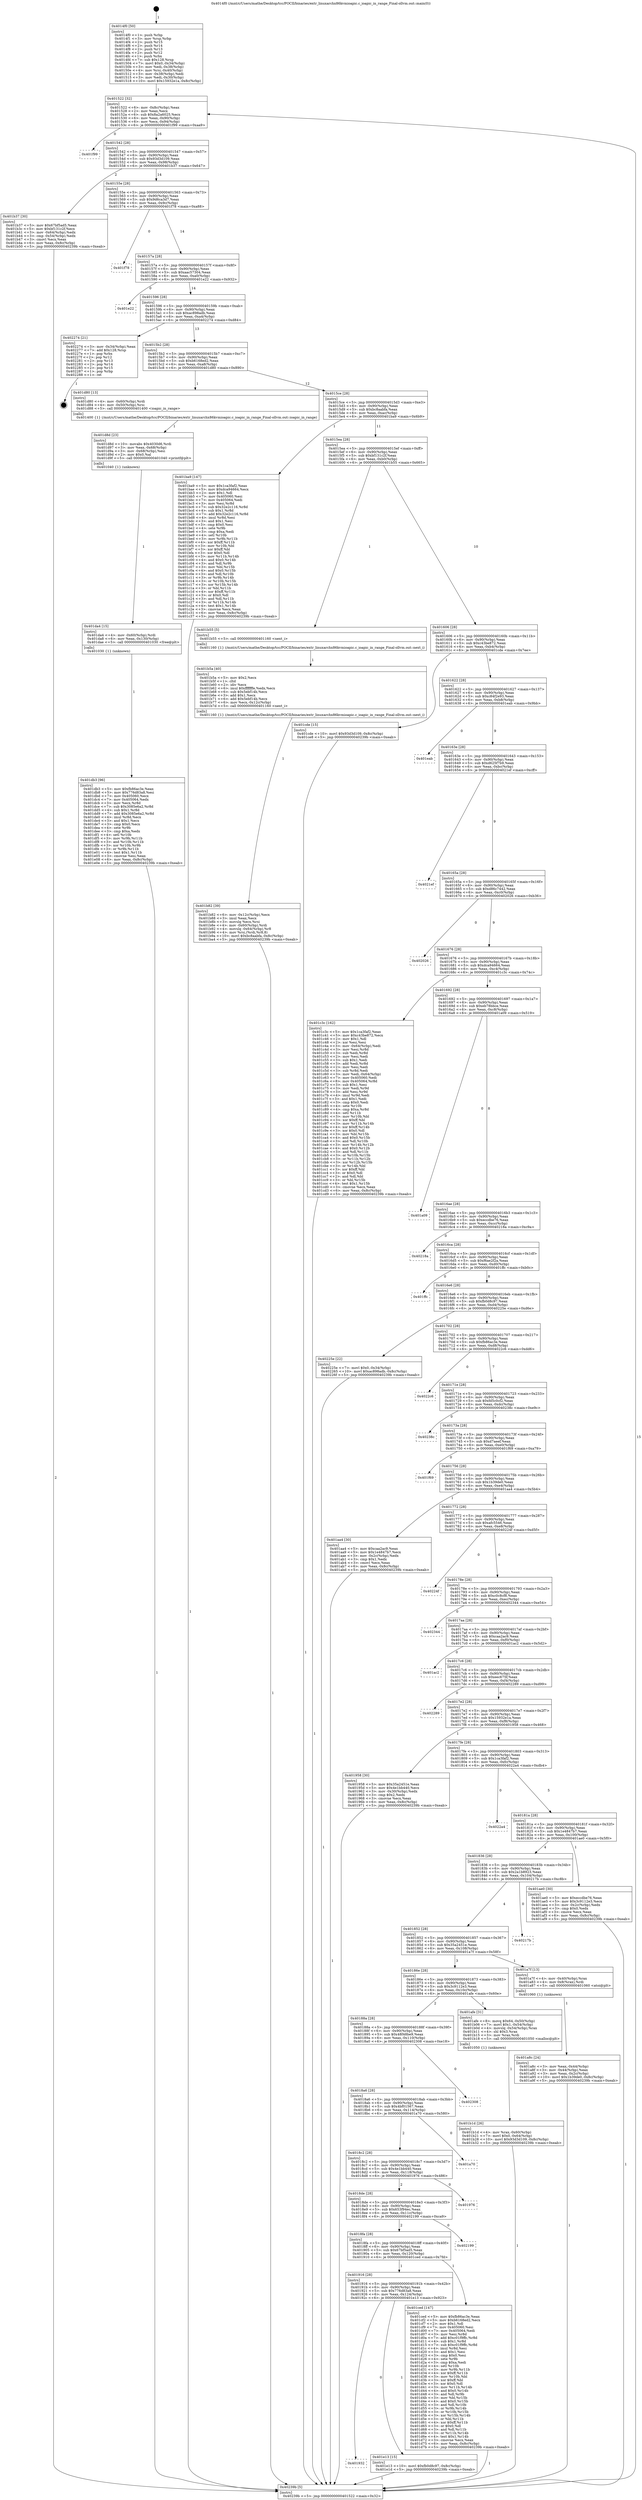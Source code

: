digraph "0x4014f0" {
  label = "0x4014f0 (/mnt/c/Users/mathe/Desktop/tcc/POCII/binaries/extr_linuxarchx86kvmioapic.c_ioapic_in_range_Final-ollvm.out::main(0))"
  labelloc = "t"
  node[shape=record]

  Entry [label="",width=0.3,height=0.3,shape=circle,fillcolor=black,style=filled]
  "0x401522" [label="{
     0x401522 [32]\l
     | [instrs]\l
     &nbsp;&nbsp;0x401522 \<+6\>: mov -0x8c(%rbp),%eax\l
     &nbsp;&nbsp;0x401528 \<+2\>: mov %eax,%ecx\l
     &nbsp;&nbsp;0x40152a \<+6\>: sub $0x8a2a6025,%ecx\l
     &nbsp;&nbsp;0x401530 \<+6\>: mov %eax,-0x90(%rbp)\l
     &nbsp;&nbsp;0x401536 \<+6\>: mov %ecx,-0x94(%rbp)\l
     &nbsp;&nbsp;0x40153c \<+6\>: je 0000000000401f99 \<main+0xaa9\>\l
  }"]
  "0x401f99" [label="{
     0x401f99\l
  }", style=dashed]
  "0x401542" [label="{
     0x401542 [28]\l
     | [instrs]\l
     &nbsp;&nbsp;0x401542 \<+5\>: jmp 0000000000401547 \<main+0x57\>\l
     &nbsp;&nbsp;0x401547 \<+6\>: mov -0x90(%rbp),%eax\l
     &nbsp;&nbsp;0x40154d \<+5\>: sub $0x93d3d109,%eax\l
     &nbsp;&nbsp;0x401552 \<+6\>: mov %eax,-0x98(%rbp)\l
     &nbsp;&nbsp;0x401558 \<+6\>: je 0000000000401b37 \<main+0x647\>\l
  }"]
  Exit [label="",width=0.3,height=0.3,shape=circle,fillcolor=black,style=filled,peripheries=2]
  "0x401b37" [label="{
     0x401b37 [30]\l
     | [instrs]\l
     &nbsp;&nbsp;0x401b37 \<+5\>: mov $0x67bf5ad5,%eax\l
     &nbsp;&nbsp;0x401b3c \<+5\>: mov $0xbf131c2f,%ecx\l
     &nbsp;&nbsp;0x401b41 \<+3\>: mov -0x64(%rbp),%edx\l
     &nbsp;&nbsp;0x401b44 \<+3\>: cmp -0x54(%rbp),%edx\l
     &nbsp;&nbsp;0x401b47 \<+3\>: cmovl %ecx,%eax\l
     &nbsp;&nbsp;0x401b4a \<+6\>: mov %eax,-0x8c(%rbp)\l
     &nbsp;&nbsp;0x401b50 \<+5\>: jmp 000000000040239b \<main+0xeab\>\l
  }"]
  "0x40155e" [label="{
     0x40155e [28]\l
     | [instrs]\l
     &nbsp;&nbsp;0x40155e \<+5\>: jmp 0000000000401563 \<main+0x73\>\l
     &nbsp;&nbsp;0x401563 \<+6\>: mov -0x90(%rbp),%eax\l
     &nbsp;&nbsp;0x401569 \<+5\>: sub $0x9d6ca3d7,%eax\l
     &nbsp;&nbsp;0x40156e \<+6\>: mov %eax,-0x9c(%rbp)\l
     &nbsp;&nbsp;0x401574 \<+6\>: je 0000000000401f78 \<main+0xa88\>\l
  }"]
  "0x401932" [label="{
     0x401932\l
  }", style=dashed]
  "0x401f78" [label="{
     0x401f78\l
  }", style=dashed]
  "0x40157a" [label="{
     0x40157a [28]\l
     | [instrs]\l
     &nbsp;&nbsp;0x40157a \<+5\>: jmp 000000000040157f \<main+0x8f\>\l
     &nbsp;&nbsp;0x40157f \<+6\>: mov -0x90(%rbp),%eax\l
     &nbsp;&nbsp;0x401585 \<+5\>: sub $0xaac57304,%eax\l
     &nbsp;&nbsp;0x40158a \<+6\>: mov %eax,-0xa0(%rbp)\l
     &nbsp;&nbsp;0x401590 \<+6\>: je 0000000000401e22 \<main+0x932\>\l
  }"]
  "0x401e13" [label="{
     0x401e13 [15]\l
     | [instrs]\l
     &nbsp;&nbsp;0x401e13 \<+10\>: movl $0xfb0d8c97,-0x8c(%rbp)\l
     &nbsp;&nbsp;0x401e1d \<+5\>: jmp 000000000040239b \<main+0xeab\>\l
  }"]
  "0x401e22" [label="{
     0x401e22\l
  }", style=dashed]
  "0x401596" [label="{
     0x401596 [28]\l
     | [instrs]\l
     &nbsp;&nbsp;0x401596 \<+5\>: jmp 000000000040159b \<main+0xab\>\l
     &nbsp;&nbsp;0x40159b \<+6\>: mov -0x90(%rbp),%eax\l
     &nbsp;&nbsp;0x4015a1 \<+5\>: sub $0xac898adb,%eax\l
     &nbsp;&nbsp;0x4015a6 \<+6\>: mov %eax,-0xa4(%rbp)\l
     &nbsp;&nbsp;0x4015ac \<+6\>: je 0000000000402274 \<main+0xd84\>\l
  }"]
  "0x401db3" [label="{
     0x401db3 [96]\l
     | [instrs]\l
     &nbsp;&nbsp;0x401db3 \<+5\>: mov $0xfb86ac3e,%eax\l
     &nbsp;&nbsp;0x401db8 \<+5\>: mov $0x776d83a8,%esi\l
     &nbsp;&nbsp;0x401dbd \<+7\>: mov 0x405060,%ecx\l
     &nbsp;&nbsp;0x401dc4 \<+7\>: mov 0x405064,%edx\l
     &nbsp;&nbsp;0x401dcb \<+3\>: mov %ecx,%r8d\l
     &nbsp;&nbsp;0x401dce \<+7\>: sub $0x3085e6a2,%r8d\l
     &nbsp;&nbsp;0x401dd5 \<+4\>: sub $0x1,%r8d\l
     &nbsp;&nbsp;0x401dd9 \<+7\>: add $0x3085e6a2,%r8d\l
     &nbsp;&nbsp;0x401de0 \<+4\>: imul %r8d,%ecx\l
     &nbsp;&nbsp;0x401de4 \<+3\>: and $0x1,%ecx\l
     &nbsp;&nbsp;0x401de7 \<+3\>: cmp $0x0,%ecx\l
     &nbsp;&nbsp;0x401dea \<+4\>: sete %r9b\l
     &nbsp;&nbsp;0x401dee \<+3\>: cmp $0xa,%edx\l
     &nbsp;&nbsp;0x401df1 \<+4\>: setl %r10b\l
     &nbsp;&nbsp;0x401df5 \<+3\>: mov %r9b,%r11b\l
     &nbsp;&nbsp;0x401df8 \<+3\>: and %r10b,%r11b\l
     &nbsp;&nbsp;0x401dfb \<+3\>: xor %r10b,%r9b\l
     &nbsp;&nbsp;0x401dfe \<+3\>: or %r9b,%r11b\l
     &nbsp;&nbsp;0x401e01 \<+4\>: test $0x1,%r11b\l
     &nbsp;&nbsp;0x401e05 \<+3\>: cmovne %esi,%eax\l
     &nbsp;&nbsp;0x401e08 \<+6\>: mov %eax,-0x8c(%rbp)\l
     &nbsp;&nbsp;0x401e0e \<+5\>: jmp 000000000040239b \<main+0xeab\>\l
  }"]
  "0x402274" [label="{
     0x402274 [21]\l
     | [instrs]\l
     &nbsp;&nbsp;0x402274 \<+3\>: mov -0x34(%rbp),%eax\l
     &nbsp;&nbsp;0x402277 \<+7\>: add $0x128,%rsp\l
     &nbsp;&nbsp;0x40227e \<+1\>: pop %rbx\l
     &nbsp;&nbsp;0x40227f \<+2\>: pop %r12\l
     &nbsp;&nbsp;0x402281 \<+2\>: pop %r13\l
     &nbsp;&nbsp;0x402283 \<+2\>: pop %r14\l
     &nbsp;&nbsp;0x402285 \<+2\>: pop %r15\l
     &nbsp;&nbsp;0x402287 \<+1\>: pop %rbp\l
     &nbsp;&nbsp;0x402288 \<+1\>: ret\l
  }"]
  "0x4015b2" [label="{
     0x4015b2 [28]\l
     | [instrs]\l
     &nbsp;&nbsp;0x4015b2 \<+5\>: jmp 00000000004015b7 \<main+0xc7\>\l
     &nbsp;&nbsp;0x4015b7 \<+6\>: mov -0x90(%rbp),%eax\l
     &nbsp;&nbsp;0x4015bd \<+5\>: sub $0xb6168ed2,%eax\l
     &nbsp;&nbsp;0x4015c2 \<+6\>: mov %eax,-0xa8(%rbp)\l
     &nbsp;&nbsp;0x4015c8 \<+6\>: je 0000000000401d80 \<main+0x890\>\l
  }"]
  "0x401da4" [label="{
     0x401da4 [15]\l
     | [instrs]\l
     &nbsp;&nbsp;0x401da4 \<+4\>: mov -0x60(%rbp),%rdi\l
     &nbsp;&nbsp;0x401da8 \<+6\>: mov %eax,-0x130(%rbp)\l
     &nbsp;&nbsp;0x401dae \<+5\>: call 0000000000401030 \<free@plt\>\l
     | [calls]\l
     &nbsp;&nbsp;0x401030 \{1\} (unknown)\l
  }"]
  "0x401d80" [label="{
     0x401d80 [13]\l
     | [instrs]\l
     &nbsp;&nbsp;0x401d80 \<+4\>: mov -0x60(%rbp),%rdi\l
     &nbsp;&nbsp;0x401d84 \<+4\>: mov -0x50(%rbp),%rsi\l
     &nbsp;&nbsp;0x401d88 \<+5\>: call 0000000000401400 \<ioapic_in_range\>\l
     | [calls]\l
     &nbsp;&nbsp;0x401400 \{1\} (/mnt/c/Users/mathe/Desktop/tcc/POCII/binaries/extr_linuxarchx86kvmioapic.c_ioapic_in_range_Final-ollvm.out::ioapic_in_range)\l
  }"]
  "0x4015ce" [label="{
     0x4015ce [28]\l
     | [instrs]\l
     &nbsp;&nbsp;0x4015ce \<+5\>: jmp 00000000004015d3 \<main+0xe3\>\l
     &nbsp;&nbsp;0x4015d3 \<+6\>: mov -0x90(%rbp),%eax\l
     &nbsp;&nbsp;0x4015d9 \<+5\>: sub $0xbc8aabfa,%eax\l
     &nbsp;&nbsp;0x4015de \<+6\>: mov %eax,-0xac(%rbp)\l
     &nbsp;&nbsp;0x4015e4 \<+6\>: je 0000000000401ba9 \<main+0x6b9\>\l
  }"]
  "0x401d8d" [label="{
     0x401d8d [23]\l
     | [instrs]\l
     &nbsp;&nbsp;0x401d8d \<+10\>: movabs $0x4030d6,%rdi\l
     &nbsp;&nbsp;0x401d97 \<+3\>: mov %eax,-0x68(%rbp)\l
     &nbsp;&nbsp;0x401d9a \<+3\>: mov -0x68(%rbp),%esi\l
     &nbsp;&nbsp;0x401d9d \<+2\>: mov $0x0,%al\l
     &nbsp;&nbsp;0x401d9f \<+5\>: call 0000000000401040 \<printf@plt\>\l
     | [calls]\l
     &nbsp;&nbsp;0x401040 \{1\} (unknown)\l
  }"]
  "0x401ba9" [label="{
     0x401ba9 [147]\l
     | [instrs]\l
     &nbsp;&nbsp;0x401ba9 \<+5\>: mov $0x1ca3faf2,%eax\l
     &nbsp;&nbsp;0x401bae \<+5\>: mov $0xdca94664,%ecx\l
     &nbsp;&nbsp;0x401bb3 \<+2\>: mov $0x1,%dl\l
     &nbsp;&nbsp;0x401bb5 \<+7\>: mov 0x405060,%esi\l
     &nbsp;&nbsp;0x401bbc \<+7\>: mov 0x405064,%edi\l
     &nbsp;&nbsp;0x401bc3 \<+3\>: mov %esi,%r8d\l
     &nbsp;&nbsp;0x401bc6 \<+7\>: sub $0x32e2c116,%r8d\l
     &nbsp;&nbsp;0x401bcd \<+4\>: sub $0x1,%r8d\l
     &nbsp;&nbsp;0x401bd1 \<+7\>: add $0x32e2c116,%r8d\l
     &nbsp;&nbsp;0x401bd8 \<+4\>: imul %r8d,%esi\l
     &nbsp;&nbsp;0x401bdc \<+3\>: and $0x1,%esi\l
     &nbsp;&nbsp;0x401bdf \<+3\>: cmp $0x0,%esi\l
     &nbsp;&nbsp;0x401be2 \<+4\>: sete %r9b\l
     &nbsp;&nbsp;0x401be6 \<+3\>: cmp $0xa,%edi\l
     &nbsp;&nbsp;0x401be9 \<+4\>: setl %r10b\l
     &nbsp;&nbsp;0x401bed \<+3\>: mov %r9b,%r11b\l
     &nbsp;&nbsp;0x401bf0 \<+4\>: xor $0xff,%r11b\l
     &nbsp;&nbsp;0x401bf4 \<+3\>: mov %r10b,%bl\l
     &nbsp;&nbsp;0x401bf7 \<+3\>: xor $0xff,%bl\l
     &nbsp;&nbsp;0x401bfa \<+3\>: xor $0x0,%dl\l
     &nbsp;&nbsp;0x401bfd \<+3\>: mov %r11b,%r14b\l
     &nbsp;&nbsp;0x401c00 \<+4\>: and $0x0,%r14b\l
     &nbsp;&nbsp;0x401c04 \<+3\>: and %dl,%r9b\l
     &nbsp;&nbsp;0x401c07 \<+3\>: mov %bl,%r15b\l
     &nbsp;&nbsp;0x401c0a \<+4\>: and $0x0,%r15b\l
     &nbsp;&nbsp;0x401c0e \<+3\>: and %dl,%r10b\l
     &nbsp;&nbsp;0x401c11 \<+3\>: or %r9b,%r14b\l
     &nbsp;&nbsp;0x401c14 \<+3\>: or %r10b,%r15b\l
     &nbsp;&nbsp;0x401c17 \<+3\>: xor %r15b,%r14b\l
     &nbsp;&nbsp;0x401c1a \<+3\>: or %bl,%r11b\l
     &nbsp;&nbsp;0x401c1d \<+4\>: xor $0xff,%r11b\l
     &nbsp;&nbsp;0x401c21 \<+3\>: or $0x0,%dl\l
     &nbsp;&nbsp;0x401c24 \<+3\>: and %dl,%r11b\l
     &nbsp;&nbsp;0x401c27 \<+3\>: or %r11b,%r14b\l
     &nbsp;&nbsp;0x401c2a \<+4\>: test $0x1,%r14b\l
     &nbsp;&nbsp;0x401c2e \<+3\>: cmovne %ecx,%eax\l
     &nbsp;&nbsp;0x401c31 \<+6\>: mov %eax,-0x8c(%rbp)\l
     &nbsp;&nbsp;0x401c37 \<+5\>: jmp 000000000040239b \<main+0xeab\>\l
  }"]
  "0x4015ea" [label="{
     0x4015ea [28]\l
     | [instrs]\l
     &nbsp;&nbsp;0x4015ea \<+5\>: jmp 00000000004015ef \<main+0xff\>\l
     &nbsp;&nbsp;0x4015ef \<+6\>: mov -0x90(%rbp),%eax\l
     &nbsp;&nbsp;0x4015f5 \<+5\>: sub $0xbf131c2f,%eax\l
     &nbsp;&nbsp;0x4015fa \<+6\>: mov %eax,-0xb0(%rbp)\l
     &nbsp;&nbsp;0x401600 \<+6\>: je 0000000000401b55 \<main+0x665\>\l
  }"]
  "0x401916" [label="{
     0x401916 [28]\l
     | [instrs]\l
     &nbsp;&nbsp;0x401916 \<+5\>: jmp 000000000040191b \<main+0x42b\>\l
     &nbsp;&nbsp;0x40191b \<+6\>: mov -0x90(%rbp),%eax\l
     &nbsp;&nbsp;0x401921 \<+5\>: sub $0x776d83a8,%eax\l
     &nbsp;&nbsp;0x401926 \<+6\>: mov %eax,-0x124(%rbp)\l
     &nbsp;&nbsp;0x40192c \<+6\>: je 0000000000401e13 \<main+0x923\>\l
  }"]
  "0x401b55" [label="{
     0x401b55 [5]\l
     | [instrs]\l
     &nbsp;&nbsp;0x401b55 \<+5\>: call 0000000000401160 \<next_i\>\l
     | [calls]\l
     &nbsp;&nbsp;0x401160 \{1\} (/mnt/c/Users/mathe/Desktop/tcc/POCII/binaries/extr_linuxarchx86kvmioapic.c_ioapic_in_range_Final-ollvm.out::next_i)\l
  }"]
  "0x401606" [label="{
     0x401606 [28]\l
     | [instrs]\l
     &nbsp;&nbsp;0x401606 \<+5\>: jmp 000000000040160b \<main+0x11b\>\l
     &nbsp;&nbsp;0x40160b \<+6\>: mov -0x90(%rbp),%eax\l
     &nbsp;&nbsp;0x401611 \<+5\>: sub $0xc43be872,%eax\l
     &nbsp;&nbsp;0x401616 \<+6\>: mov %eax,-0xb4(%rbp)\l
     &nbsp;&nbsp;0x40161c \<+6\>: je 0000000000401cde \<main+0x7ee\>\l
  }"]
  "0x401ced" [label="{
     0x401ced [147]\l
     | [instrs]\l
     &nbsp;&nbsp;0x401ced \<+5\>: mov $0xfb86ac3e,%eax\l
     &nbsp;&nbsp;0x401cf2 \<+5\>: mov $0xb6168ed2,%ecx\l
     &nbsp;&nbsp;0x401cf7 \<+2\>: mov $0x1,%dl\l
     &nbsp;&nbsp;0x401cf9 \<+7\>: mov 0x405060,%esi\l
     &nbsp;&nbsp;0x401d00 \<+7\>: mov 0x405064,%edi\l
     &nbsp;&nbsp;0x401d07 \<+3\>: mov %esi,%r8d\l
     &nbsp;&nbsp;0x401d0a \<+7\>: add $0xc01f9ffc,%r8d\l
     &nbsp;&nbsp;0x401d11 \<+4\>: sub $0x1,%r8d\l
     &nbsp;&nbsp;0x401d15 \<+7\>: sub $0xc01f9ffc,%r8d\l
     &nbsp;&nbsp;0x401d1c \<+4\>: imul %r8d,%esi\l
     &nbsp;&nbsp;0x401d20 \<+3\>: and $0x1,%esi\l
     &nbsp;&nbsp;0x401d23 \<+3\>: cmp $0x0,%esi\l
     &nbsp;&nbsp;0x401d26 \<+4\>: sete %r9b\l
     &nbsp;&nbsp;0x401d2a \<+3\>: cmp $0xa,%edi\l
     &nbsp;&nbsp;0x401d2d \<+4\>: setl %r10b\l
     &nbsp;&nbsp;0x401d31 \<+3\>: mov %r9b,%r11b\l
     &nbsp;&nbsp;0x401d34 \<+4\>: xor $0xff,%r11b\l
     &nbsp;&nbsp;0x401d38 \<+3\>: mov %r10b,%bl\l
     &nbsp;&nbsp;0x401d3b \<+3\>: xor $0xff,%bl\l
     &nbsp;&nbsp;0x401d3e \<+3\>: xor $0x0,%dl\l
     &nbsp;&nbsp;0x401d41 \<+3\>: mov %r11b,%r14b\l
     &nbsp;&nbsp;0x401d44 \<+4\>: and $0x0,%r14b\l
     &nbsp;&nbsp;0x401d48 \<+3\>: and %dl,%r9b\l
     &nbsp;&nbsp;0x401d4b \<+3\>: mov %bl,%r15b\l
     &nbsp;&nbsp;0x401d4e \<+4\>: and $0x0,%r15b\l
     &nbsp;&nbsp;0x401d52 \<+3\>: and %dl,%r10b\l
     &nbsp;&nbsp;0x401d55 \<+3\>: or %r9b,%r14b\l
     &nbsp;&nbsp;0x401d58 \<+3\>: or %r10b,%r15b\l
     &nbsp;&nbsp;0x401d5b \<+3\>: xor %r15b,%r14b\l
     &nbsp;&nbsp;0x401d5e \<+3\>: or %bl,%r11b\l
     &nbsp;&nbsp;0x401d61 \<+4\>: xor $0xff,%r11b\l
     &nbsp;&nbsp;0x401d65 \<+3\>: or $0x0,%dl\l
     &nbsp;&nbsp;0x401d68 \<+3\>: and %dl,%r11b\l
     &nbsp;&nbsp;0x401d6b \<+3\>: or %r11b,%r14b\l
     &nbsp;&nbsp;0x401d6e \<+4\>: test $0x1,%r14b\l
     &nbsp;&nbsp;0x401d72 \<+3\>: cmovne %ecx,%eax\l
     &nbsp;&nbsp;0x401d75 \<+6\>: mov %eax,-0x8c(%rbp)\l
     &nbsp;&nbsp;0x401d7b \<+5\>: jmp 000000000040239b \<main+0xeab\>\l
  }"]
  "0x401cde" [label="{
     0x401cde [15]\l
     | [instrs]\l
     &nbsp;&nbsp;0x401cde \<+10\>: movl $0x93d3d109,-0x8c(%rbp)\l
     &nbsp;&nbsp;0x401ce8 \<+5\>: jmp 000000000040239b \<main+0xeab\>\l
  }"]
  "0x401622" [label="{
     0x401622 [28]\l
     | [instrs]\l
     &nbsp;&nbsp;0x401622 \<+5\>: jmp 0000000000401627 \<main+0x137\>\l
     &nbsp;&nbsp;0x401627 \<+6\>: mov -0x90(%rbp),%eax\l
     &nbsp;&nbsp;0x40162d \<+5\>: sub $0xc84f2e93,%eax\l
     &nbsp;&nbsp;0x401632 \<+6\>: mov %eax,-0xb8(%rbp)\l
     &nbsp;&nbsp;0x401638 \<+6\>: je 0000000000401eab \<main+0x9bb\>\l
  }"]
  "0x4018fa" [label="{
     0x4018fa [28]\l
     | [instrs]\l
     &nbsp;&nbsp;0x4018fa \<+5\>: jmp 00000000004018ff \<main+0x40f\>\l
     &nbsp;&nbsp;0x4018ff \<+6\>: mov -0x90(%rbp),%eax\l
     &nbsp;&nbsp;0x401905 \<+5\>: sub $0x67bf5ad5,%eax\l
     &nbsp;&nbsp;0x40190a \<+6\>: mov %eax,-0x120(%rbp)\l
     &nbsp;&nbsp;0x401910 \<+6\>: je 0000000000401ced \<main+0x7fd\>\l
  }"]
  "0x401eab" [label="{
     0x401eab\l
  }", style=dashed]
  "0x40163e" [label="{
     0x40163e [28]\l
     | [instrs]\l
     &nbsp;&nbsp;0x40163e \<+5\>: jmp 0000000000401643 \<main+0x153\>\l
     &nbsp;&nbsp;0x401643 \<+6\>: mov -0x90(%rbp),%eax\l
     &nbsp;&nbsp;0x401649 \<+5\>: sub $0xd625f7b9,%eax\l
     &nbsp;&nbsp;0x40164e \<+6\>: mov %eax,-0xbc(%rbp)\l
     &nbsp;&nbsp;0x401654 \<+6\>: je 00000000004021ef \<main+0xcff\>\l
  }"]
  "0x402199" [label="{
     0x402199\l
  }", style=dashed]
  "0x4021ef" [label="{
     0x4021ef\l
  }", style=dashed]
  "0x40165a" [label="{
     0x40165a [28]\l
     | [instrs]\l
     &nbsp;&nbsp;0x40165a \<+5\>: jmp 000000000040165f \<main+0x16f\>\l
     &nbsp;&nbsp;0x40165f \<+6\>: mov -0x90(%rbp),%eax\l
     &nbsp;&nbsp;0x401665 \<+5\>: sub $0xd86c7442,%eax\l
     &nbsp;&nbsp;0x40166a \<+6\>: mov %eax,-0xc0(%rbp)\l
     &nbsp;&nbsp;0x401670 \<+6\>: je 0000000000402026 \<main+0xb36\>\l
  }"]
  "0x4018de" [label="{
     0x4018de [28]\l
     | [instrs]\l
     &nbsp;&nbsp;0x4018de \<+5\>: jmp 00000000004018e3 \<main+0x3f3\>\l
     &nbsp;&nbsp;0x4018e3 \<+6\>: mov -0x90(%rbp),%eax\l
     &nbsp;&nbsp;0x4018e9 \<+5\>: sub $0x653f94ec,%eax\l
     &nbsp;&nbsp;0x4018ee \<+6\>: mov %eax,-0x11c(%rbp)\l
     &nbsp;&nbsp;0x4018f4 \<+6\>: je 0000000000402199 \<main+0xca9\>\l
  }"]
  "0x402026" [label="{
     0x402026\l
  }", style=dashed]
  "0x401676" [label="{
     0x401676 [28]\l
     | [instrs]\l
     &nbsp;&nbsp;0x401676 \<+5\>: jmp 000000000040167b \<main+0x18b\>\l
     &nbsp;&nbsp;0x40167b \<+6\>: mov -0x90(%rbp),%eax\l
     &nbsp;&nbsp;0x401681 \<+5\>: sub $0xdca94664,%eax\l
     &nbsp;&nbsp;0x401686 \<+6\>: mov %eax,-0xc4(%rbp)\l
     &nbsp;&nbsp;0x40168c \<+6\>: je 0000000000401c3c \<main+0x74c\>\l
  }"]
  "0x401976" [label="{
     0x401976\l
  }", style=dashed]
  "0x401c3c" [label="{
     0x401c3c [162]\l
     | [instrs]\l
     &nbsp;&nbsp;0x401c3c \<+5\>: mov $0x1ca3faf2,%eax\l
     &nbsp;&nbsp;0x401c41 \<+5\>: mov $0xc43be872,%ecx\l
     &nbsp;&nbsp;0x401c46 \<+2\>: mov $0x1,%dl\l
     &nbsp;&nbsp;0x401c48 \<+2\>: xor %esi,%esi\l
     &nbsp;&nbsp;0x401c4a \<+3\>: mov -0x64(%rbp),%edi\l
     &nbsp;&nbsp;0x401c4d \<+3\>: mov %esi,%r8d\l
     &nbsp;&nbsp;0x401c50 \<+3\>: sub %edi,%r8d\l
     &nbsp;&nbsp;0x401c53 \<+2\>: mov %esi,%edi\l
     &nbsp;&nbsp;0x401c55 \<+3\>: sub $0x1,%edi\l
     &nbsp;&nbsp;0x401c58 \<+3\>: add %edi,%r8d\l
     &nbsp;&nbsp;0x401c5b \<+2\>: mov %esi,%edi\l
     &nbsp;&nbsp;0x401c5d \<+3\>: sub %r8d,%edi\l
     &nbsp;&nbsp;0x401c60 \<+3\>: mov %edi,-0x64(%rbp)\l
     &nbsp;&nbsp;0x401c63 \<+7\>: mov 0x405060,%edi\l
     &nbsp;&nbsp;0x401c6a \<+8\>: mov 0x405064,%r8d\l
     &nbsp;&nbsp;0x401c72 \<+3\>: sub $0x1,%esi\l
     &nbsp;&nbsp;0x401c75 \<+3\>: mov %edi,%r9d\l
     &nbsp;&nbsp;0x401c78 \<+3\>: add %esi,%r9d\l
     &nbsp;&nbsp;0x401c7b \<+4\>: imul %r9d,%edi\l
     &nbsp;&nbsp;0x401c7f \<+3\>: and $0x1,%edi\l
     &nbsp;&nbsp;0x401c82 \<+3\>: cmp $0x0,%edi\l
     &nbsp;&nbsp;0x401c85 \<+4\>: sete %r10b\l
     &nbsp;&nbsp;0x401c89 \<+4\>: cmp $0xa,%r8d\l
     &nbsp;&nbsp;0x401c8d \<+4\>: setl %r11b\l
     &nbsp;&nbsp;0x401c91 \<+3\>: mov %r10b,%bl\l
     &nbsp;&nbsp;0x401c94 \<+3\>: xor $0xff,%bl\l
     &nbsp;&nbsp;0x401c97 \<+3\>: mov %r11b,%r14b\l
     &nbsp;&nbsp;0x401c9a \<+4\>: xor $0xff,%r14b\l
     &nbsp;&nbsp;0x401c9e \<+3\>: xor $0x0,%dl\l
     &nbsp;&nbsp;0x401ca1 \<+3\>: mov %bl,%r15b\l
     &nbsp;&nbsp;0x401ca4 \<+4\>: and $0x0,%r15b\l
     &nbsp;&nbsp;0x401ca8 \<+3\>: and %dl,%r10b\l
     &nbsp;&nbsp;0x401cab \<+3\>: mov %r14b,%r12b\l
     &nbsp;&nbsp;0x401cae \<+4\>: and $0x0,%r12b\l
     &nbsp;&nbsp;0x401cb2 \<+3\>: and %dl,%r11b\l
     &nbsp;&nbsp;0x401cb5 \<+3\>: or %r10b,%r15b\l
     &nbsp;&nbsp;0x401cb8 \<+3\>: or %r11b,%r12b\l
     &nbsp;&nbsp;0x401cbb \<+3\>: xor %r12b,%r15b\l
     &nbsp;&nbsp;0x401cbe \<+3\>: or %r14b,%bl\l
     &nbsp;&nbsp;0x401cc1 \<+3\>: xor $0xff,%bl\l
     &nbsp;&nbsp;0x401cc4 \<+3\>: or $0x0,%dl\l
     &nbsp;&nbsp;0x401cc7 \<+2\>: and %dl,%bl\l
     &nbsp;&nbsp;0x401cc9 \<+3\>: or %bl,%r15b\l
     &nbsp;&nbsp;0x401ccc \<+4\>: test $0x1,%r15b\l
     &nbsp;&nbsp;0x401cd0 \<+3\>: cmovne %ecx,%eax\l
     &nbsp;&nbsp;0x401cd3 \<+6\>: mov %eax,-0x8c(%rbp)\l
     &nbsp;&nbsp;0x401cd9 \<+5\>: jmp 000000000040239b \<main+0xeab\>\l
  }"]
  "0x401692" [label="{
     0x401692 [28]\l
     | [instrs]\l
     &nbsp;&nbsp;0x401692 \<+5\>: jmp 0000000000401697 \<main+0x1a7\>\l
     &nbsp;&nbsp;0x401697 \<+6\>: mov -0x90(%rbp),%eax\l
     &nbsp;&nbsp;0x40169d \<+5\>: sub $0xeb78bbce,%eax\l
     &nbsp;&nbsp;0x4016a2 \<+6\>: mov %eax,-0xc8(%rbp)\l
     &nbsp;&nbsp;0x4016a8 \<+6\>: je 0000000000401a09 \<main+0x519\>\l
  }"]
  "0x4018c2" [label="{
     0x4018c2 [28]\l
     | [instrs]\l
     &nbsp;&nbsp;0x4018c2 \<+5\>: jmp 00000000004018c7 \<main+0x3d7\>\l
     &nbsp;&nbsp;0x4018c7 \<+6\>: mov -0x90(%rbp),%eax\l
     &nbsp;&nbsp;0x4018cd \<+5\>: sub $0x4e1bb440,%eax\l
     &nbsp;&nbsp;0x4018d2 \<+6\>: mov %eax,-0x118(%rbp)\l
     &nbsp;&nbsp;0x4018d8 \<+6\>: je 0000000000401976 \<main+0x486\>\l
  }"]
  "0x401a09" [label="{
     0x401a09\l
  }", style=dashed]
  "0x4016ae" [label="{
     0x4016ae [28]\l
     | [instrs]\l
     &nbsp;&nbsp;0x4016ae \<+5\>: jmp 00000000004016b3 \<main+0x1c3\>\l
     &nbsp;&nbsp;0x4016b3 \<+6\>: mov -0x90(%rbp),%eax\l
     &nbsp;&nbsp;0x4016b9 \<+5\>: sub $0xeccdbe76,%eax\l
     &nbsp;&nbsp;0x4016be \<+6\>: mov %eax,-0xcc(%rbp)\l
     &nbsp;&nbsp;0x4016c4 \<+6\>: je 000000000040218a \<main+0xc9a\>\l
  }"]
  "0x401a70" [label="{
     0x401a70\l
  }", style=dashed]
  "0x40218a" [label="{
     0x40218a\l
  }", style=dashed]
  "0x4016ca" [label="{
     0x4016ca [28]\l
     | [instrs]\l
     &nbsp;&nbsp;0x4016ca \<+5\>: jmp 00000000004016cf \<main+0x1df\>\l
     &nbsp;&nbsp;0x4016cf \<+6\>: mov -0x90(%rbp),%eax\l
     &nbsp;&nbsp;0x4016d5 \<+5\>: sub $0xf6ae2f2a,%eax\l
     &nbsp;&nbsp;0x4016da \<+6\>: mov %eax,-0xd0(%rbp)\l
     &nbsp;&nbsp;0x4016e0 \<+6\>: je 0000000000401ffc \<main+0xb0c\>\l
  }"]
  "0x4018a6" [label="{
     0x4018a6 [28]\l
     | [instrs]\l
     &nbsp;&nbsp;0x4018a6 \<+5\>: jmp 00000000004018ab \<main+0x3bb\>\l
     &nbsp;&nbsp;0x4018ab \<+6\>: mov -0x90(%rbp),%eax\l
     &nbsp;&nbsp;0x4018b1 \<+5\>: sub $0x4bf01567,%eax\l
     &nbsp;&nbsp;0x4018b6 \<+6\>: mov %eax,-0x114(%rbp)\l
     &nbsp;&nbsp;0x4018bc \<+6\>: je 0000000000401a70 \<main+0x580\>\l
  }"]
  "0x401ffc" [label="{
     0x401ffc\l
  }", style=dashed]
  "0x4016e6" [label="{
     0x4016e6 [28]\l
     | [instrs]\l
     &nbsp;&nbsp;0x4016e6 \<+5\>: jmp 00000000004016eb \<main+0x1fb\>\l
     &nbsp;&nbsp;0x4016eb \<+6\>: mov -0x90(%rbp),%eax\l
     &nbsp;&nbsp;0x4016f1 \<+5\>: sub $0xfb0d8c97,%eax\l
     &nbsp;&nbsp;0x4016f6 \<+6\>: mov %eax,-0xd4(%rbp)\l
     &nbsp;&nbsp;0x4016fc \<+6\>: je 000000000040225e \<main+0xd6e\>\l
  }"]
  "0x402308" [label="{
     0x402308\l
  }", style=dashed]
  "0x40225e" [label="{
     0x40225e [22]\l
     | [instrs]\l
     &nbsp;&nbsp;0x40225e \<+7\>: movl $0x0,-0x34(%rbp)\l
     &nbsp;&nbsp;0x402265 \<+10\>: movl $0xac898adb,-0x8c(%rbp)\l
     &nbsp;&nbsp;0x40226f \<+5\>: jmp 000000000040239b \<main+0xeab\>\l
  }"]
  "0x401702" [label="{
     0x401702 [28]\l
     | [instrs]\l
     &nbsp;&nbsp;0x401702 \<+5\>: jmp 0000000000401707 \<main+0x217\>\l
     &nbsp;&nbsp;0x401707 \<+6\>: mov -0x90(%rbp),%eax\l
     &nbsp;&nbsp;0x40170d \<+5\>: sub $0xfb86ac3e,%eax\l
     &nbsp;&nbsp;0x401712 \<+6\>: mov %eax,-0xd8(%rbp)\l
     &nbsp;&nbsp;0x401718 \<+6\>: je 00000000004022c6 \<main+0xdd6\>\l
  }"]
  "0x401b82" [label="{
     0x401b82 [39]\l
     | [instrs]\l
     &nbsp;&nbsp;0x401b82 \<+6\>: mov -0x12c(%rbp),%ecx\l
     &nbsp;&nbsp;0x401b88 \<+3\>: imul %eax,%ecx\l
     &nbsp;&nbsp;0x401b8b \<+3\>: movslq %ecx,%rsi\l
     &nbsp;&nbsp;0x401b8e \<+4\>: mov -0x60(%rbp),%rdi\l
     &nbsp;&nbsp;0x401b92 \<+4\>: movslq -0x64(%rbp),%r8\l
     &nbsp;&nbsp;0x401b96 \<+4\>: mov %rsi,(%rdi,%r8,8)\l
     &nbsp;&nbsp;0x401b9a \<+10\>: movl $0xbc8aabfa,-0x8c(%rbp)\l
     &nbsp;&nbsp;0x401ba4 \<+5\>: jmp 000000000040239b \<main+0xeab\>\l
  }"]
  "0x4022c6" [label="{
     0x4022c6\l
  }", style=dashed]
  "0x40171e" [label="{
     0x40171e [28]\l
     | [instrs]\l
     &nbsp;&nbsp;0x40171e \<+5\>: jmp 0000000000401723 \<main+0x233\>\l
     &nbsp;&nbsp;0x401723 \<+6\>: mov -0x90(%rbp),%eax\l
     &nbsp;&nbsp;0x401729 \<+5\>: sub $0xfd5c0cf2,%eax\l
     &nbsp;&nbsp;0x40172e \<+6\>: mov %eax,-0xdc(%rbp)\l
     &nbsp;&nbsp;0x401734 \<+6\>: je 000000000040238c \<main+0xe9c\>\l
  }"]
  "0x401b5a" [label="{
     0x401b5a [40]\l
     | [instrs]\l
     &nbsp;&nbsp;0x401b5a \<+5\>: mov $0x2,%ecx\l
     &nbsp;&nbsp;0x401b5f \<+1\>: cltd\l
     &nbsp;&nbsp;0x401b60 \<+2\>: idiv %ecx\l
     &nbsp;&nbsp;0x401b62 \<+6\>: imul $0xfffffffe,%edx,%ecx\l
     &nbsp;&nbsp;0x401b68 \<+6\>: sub $0x5ebf14b,%ecx\l
     &nbsp;&nbsp;0x401b6e \<+3\>: add $0x1,%ecx\l
     &nbsp;&nbsp;0x401b71 \<+6\>: add $0x5ebf14b,%ecx\l
     &nbsp;&nbsp;0x401b77 \<+6\>: mov %ecx,-0x12c(%rbp)\l
     &nbsp;&nbsp;0x401b7d \<+5\>: call 0000000000401160 \<next_i\>\l
     | [calls]\l
     &nbsp;&nbsp;0x401160 \{1\} (/mnt/c/Users/mathe/Desktop/tcc/POCII/binaries/extr_linuxarchx86kvmioapic.c_ioapic_in_range_Final-ollvm.out::next_i)\l
  }"]
  "0x40238c" [label="{
     0x40238c\l
  }", style=dashed]
  "0x40173a" [label="{
     0x40173a [28]\l
     | [instrs]\l
     &nbsp;&nbsp;0x40173a \<+5\>: jmp 000000000040173f \<main+0x24f\>\l
     &nbsp;&nbsp;0x40173f \<+6\>: mov -0x90(%rbp),%eax\l
     &nbsp;&nbsp;0x401745 \<+5\>: sub $0xd7aeef,%eax\l
     &nbsp;&nbsp;0x40174a \<+6\>: mov %eax,-0xe0(%rbp)\l
     &nbsp;&nbsp;0x401750 \<+6\>: je 0000000000401f69 \<main+0xa79\>\l
  }"]
  "0x401b1d" [label="{
     0x401b1d [26]\l
     | [instrs]\l
     &nbsp;&nbsp;0x401b1d \<+4\>: mov %rax,-0x60(%rbp)\l
     &nbsp;&nbsp;0x401b21 \<+7\>: movl $0x0,-0x64(%rbp)\l
     &nbsp;&nbsp;0x401b28 \<+10\>: movl $0x93d3d109,-0x8c(%rbp)\l
     &nbsp;&nbsp;0x401b32 \<+5\>: jmp 000000000040239b \<main+0xeab\>\l
  }"]
  "0x401f69" [label="{
     0x401f69\l
  }", style=dashed]
  "0x401756" [label="{
     0x401756 [28]\l
     | [instrs]\l
     &nbsp;&nbsp;0x401756 \<+5\>: jmp 000000000040175b \<main+0x26b\>\l
     &nbsp;&nbsp;0x40175b \<+6\>: mov -0x90(%rbp),%eax\l
     &nbsp;&nbsp;0x401761 \<+5\>: sub $0x1b39de0,%eax\l
     &nbsp;&nbsp;0x401766 \<+6\>: mov %eax,-0xe4(%rbp)\l
     &nbsp;&nbsp;0x40176c \<+6\>: je 0000000000401aa4 \<main+0x5b4\>\l
  }"]
  "0x40188a" [label="{
     0x40188a [28]\l
     | [instrs]\l
     &nbsp;&nbsp;0x40188a \<+5\>: jmp 000000000040188f \<main+0x39f\>\l
     &nbsp;&nbsp;0x40188f \<+6\>: mov -0x90(%rbp),%eax\l
     &nbsp;&nbsp;0x401895 \<+5\>: sub $0x48f48be9,%eax\l
     &nbsp;&nbsp;0x40189a \<+6\>: mov %eax,-0x110(%rbp)\l
     &nbsp;&nbsp;0x4018a0 \<+6\>: je 0000000000402308 \<main+0xe18\>\l
  }"]
  "0x401aa4" [label="{
     0x401aa4 [30]\l
     | [instrs]\l
     &nbsp;&nbsp;0x401aa4 \<+5\>: mov $0xcaa2ac9,%eax\l
     &nbsp;&nbsp;0x401aa9 \<+5\>: mov $0x1e4847b7,%ecx\l
     &nbsp;&nbsp;0x401aae \<+3\>: mov -0x2c(%rbp),%edx\l
     &nbsp;&nbsp;0x401ab1 \<+3\>: cmp $0x1,%edx\l
     &nbsp;&nbsp;0x401ab4 \<+3\>: cmovl %ecx,%eax\l
     &nbsp;&nbsp;0x401ab7 \<+6\>: mov %eax,-0x8c(%rbp)\l
     &nbsp;&nbsp;0x401abd \<+5\>: jmp 000000000040239b \<main+0xeab\>\l
  }"]
  "0x401772" [label="{
     0x401772 [28]\l
     | [instrs]\l
     &nbsp;&nbsp;0x401772 \<+5\>: jmp 0000000000401777 \<main+0x287\>\l
     &nbsp;&nbsp;0x401777 \<+6\>: mov -0x90(%rbp),%eax\l
     &nbsp;&nbsp;0x40177d \<+5\>: sub $0xafc5546,%eax\l
     &nbsp;&nbsp;0x401782 \<+6\>: mov %eax,-0xe8(%rbp)\l
     &nbsp;&nbsp;0x401788 \<+6\>: je 000000000040224f \<main+0xd5f\>\l
  }"]
  "0x401afe" [label="{
     0x401afe [31]\l
     | [instrs]\l
     &nbsp;&nbsp;0x401afe \<+8\>: movq $0x64,-0x50(%rbp)\l
     &nbsp;&nbsp;0x401b06 \<+7\>: movl $0x1,-0x54(%rbp)\l
     &nbsp;&nbsp;0x401b0d \<+4\>: movslq -0x54(%rbp),%rax\l
     &nbsp;&nbsp;0x401b11 \<+4\>: shl $0x3,%rax\l
     &nbsp;&nbsp;0x401b15 \<+3\>: mov %rax,%rdi\l
     &nbsp;&nbsp;0x401b18 \<+5\>: call 0000000000401050 \<malloc@plt\>\l
     | [calls]\l
     &nbsp;&nbsp;0x401050 \{1\} (unknown)\l
  }"]
  "0x40224f" [label="{
     0x40224f\l
  }", style=dashed]
  "0x40178e" [label="{
     0x40178e [28]\l
     | [instrs]\l
     &nbsp;&nbsp;0x40178e \<+5\>: jmp 0000000000401793 \<main+0x2a3\>\l
     &nbsp;&nbsp;0x401793 \<+6\>: mov -0x90(%rbp),%eax\l
     &nbsp;&nbsp;0x401799 \<+5\>: sub $0xc0c8cf8,%eax\l
     &nbsp;&nbsp;0x40179e \<+6\>: mov %eax,-0xec(%rbp)\l
     &nbsp;&nbsp;0x4017a4 \<+6\>: je 0000000000402344 \<main+0xe54\>\l
  }"]
  "0x401a8c" [label="{
     0x401a8c [24]\l
     | [instrs]\l
     &nbsp;&nbsp;0x401a8c \<+3\>: mov %eax,-0x44(%rbp)\l
     &nbsp;&nbsp;0x401a8f \<+3\>: mov -0x44(%rbp),%eax\l
     &nbsp;&nbsp;0x401a92 \<+3\>: mov %eax,-0x2c(%rbp)\l
     &nbsp;&nbsp;0x401a95 \<+10\>: movl $0x1b39de0,-0x8c(%rbp)\l
     &nbsp;&nbsp;0x401a9f \<+5\>: jmp 000000000040239b \<main+0xeab\>\l
  }"]
  "0x402344" [label="{
     0x402344\l
  }", style=dashed]
  "0x4017aa" [label="{
     0x4017aa [28]\l
     | [instrs]\l
     &nbsp;&nbsp;0x4017aa \<+5\>: jmp 00000000004017af \<main+0x2bf\>\l
     &nbsp;&nbsp;0x4017af \<+6\>: mov -0x90(%rbp),%eax\l
     &nbsp;&nbsp;0x4017b5 \<+5\>: sub $0xcaa2ac9,%eax\l
     &nbsp;&nbsp;0x4017ba \<+6\>: mov %eax,-0xf0(%rbp)\l
     &nbsp;&nbsp;0x4017c0 \<+6\>: je 0000000000401ac2 \<main+0x5d2\>\l
  }"]
  "0x40186e" [label="{
     0x40186e [28]\l
     | [instrs]\l
     &nbsp;&nbsp;0x40186e \<+5\>: jmp 0000000000401873 \<main+0x383\>\l
     &nbsp;&nbsp;0x401873 \<+6\>: mov -0x90(%rbp),%eax\l
     &nbsp;&nbsp;0x401879 \<+5\>: sub $0x3c9112e3,%eax\l
     &nbsp;&nbsp;0x40187e \<+6\>: mov %eax,-0x10c(%rbp)\l
     &nbsp;&nbsp;0x401884 \<+6\>: je 0000000000401afe \<main+0x60e\>\l
  }"]
  "0x401ac2" [label="{
     0x401ac2\l
  }", style=dashed]
  "0x4017c6" [label="{
     0x4017c6 [28]\l
     | [instrs]\l
     &nbsp;&nbsp;0x4017c6 \<+5\>: jmp 00000000004017cb \<main+0x2db\>\l
     &nbsp;&nbsp;0x4017cb \<+6\>: mov -0x90(%rbp),%eax\l
     &nbsp;&nbsp;0x4017d1 \<+5\>: sub $0xeec675f,%eax\l
     &nbsp;&nbsp;0x4017d6 \<+6\>: mov %eax,-0xf4(%rbp)\l
     &nbsp;&nbsp;0x4017dc \<+6\>: je 0000000000402289 \<main+0xd99\>\l
  }"]
  "0x401a7f" [label="{
     0x401a7f [13]\l
     | [instrs]\l
     &nbsp;&nbsp;0x401a7f \<+4\>: mov -0x40(%rbp),%rax\l
     &nbsp;&nbsp;0x401a83 \<+4\>: mov 0x8(%rax),%rdi\l
     &nbsp;&nbsp;0x401a87 \<+5\>: call 0000000000401060 \<atoi@plt\>\l
     | [calls]\l
     &nbsp;&nbsp;0x401060 \{1\} (unknown)\l
  }"]
  "0x402289" [label="{
     0x402289\l
  }", style=dashed]
  "0x4017e2" [label="{
     0x4017e2 [28]\l
     | [instrs]\l
     &nbsp;&nbsp;0x4017e2 \<+5\>: jmp 00000000004017e7 \<main+0x2f7\>\l
     &nbsp;&nbsp;0x4017e7 \<+6\>: mov -0x90(%rbp),%eax\l
     &nbsp;&nbsp;0x4017ed \<+5\>: sub $0x15932e1a,%eax\l
     &nbsp;&nbsp;0x4017f2 \<+6\>: mov %eax,-0xf8(%rbp)\l
     &nbsp;&nbsp;0x4017f8 \<+6\>: je 0000000000401958 \<main+0x468\>\l
  }"]
  "0x401852" [label="{
     0x401852 [28]\l
     | [instrs]\l
     &nbsp;&nbsp;0x401852 \<+5\>: jmp 0000000000401857 \<main+0x367\>\l
     &nbsp;&nbsp;0x401857 \<+6\>: mov -0x90(%rbp),%eax\l
     &nbsp;&nbsp;0x40185d \<+5\>: sub $0x35a2451e,%eax\l
     &nbsp;&nbsp;0x401862 \<+6\>: mov %eax,-0x108(%rbp)\l
     &nbsp;&nbsp;0x401868 \<+6\>: je 0000000000401a7f \<main+0x58f\>\l
  }"]
  "0x401958" [label="{
     0x401958 [30]\l
     | [instrs]\l
     &nbsp;&nbsp;0x401958 \<+5\>: mov $0x35a2451e,%eax\l
     &nbsp;&nbsp;0x40195d \<+5\>: mov $0x4e1bb440,%ecx\l
     &nbsp;&nbsp;0x401962 \<+3\>: mov -0x30(%rbp),%edx\l
     &nbsp;&nbsp;0x401965 \<+3\>: cmp $0x2,%edx\l
     &nbsp;&nbsp;0x401968 \<+3\>: cmovne %ecx,%eax\l
     &nbsp;&nbsp;0x40196b \<+6\>: mov %eax,-0x8c(%rbp)\l
     &nbsp;&nbsp;0x401971 \<+5\>: jmp 000000000040239b \<main+0xeab\>\l
  }"]
  "0x4017fe" [label="{
     0x4017fe [28]\l
     | [instrs]\l
     &nbsp;&nbsp;0x4017fe \<+5\>: jmp 0000000000401803 \<main+0x313\>\l
     &nbsp;&nbsp;0x401803 \<+6\>: mov -0x90(%rbp),%eax\l
     &nbsp;&nbsp;0x401809 \<+5\>: sub $0x1ca3faf2,%eax\l
     &nbsp;&nbsp;0x40180e \<+6\>: mov %eax,-0xfc(%rbp)\l
     &nbsp;&nbsp;0x401814 \<+6\>: je 00000000004022a4 \<main+0xdb4\>\l
  }"]
  "0x40239b" [label="{
     0x40239b [5]\l
     | [instrs]\l
     &nbsp;&nbsp;0x40239b \<+5\>: jmp 0000000000401522 \<main+0x32\>\l
  }"]
  "0x4014f0" [label="{
     0x4014f0 [50]\l
     | [instrs]\l
     &nbsp;&nbsp;0x4014f0 \<+1\>: push %rbp\l
     &nbsp;&nbsp;0x4014f1 \<+3\>: mov %rsp,%rbp\l
     &nbsp;&nbsp;0x4014f4 \<+2\>: push %r15\l
     &nbsp;&nbsp;0x4014f6 \<+2\>: push %r14\l
     &nbsp;&nbsp;0x4014f8 \<+2\>: push %r13\l
     &nbsp;&nbsp;0x4014fa \<+2\>: push %r12\l
     &nbsp;&nbsp;0x4014fc \<+1\>: push %rbx\l
     &nbsp;&nbsp;0x4014fd \<+7\>: sub $0x128,%rsp\l
     &nbsp;&nbsp;0x401504 \<+7\>: movl $0x0,-0x34(%rbp)\l
     &nbsp;&nbsp;0x40150b \<+3\>: mov %edi,-0x38(%rbp)\l
     &nbsp;&nbsp;0x40150e \<+4\>: mov %rsi,-0x40(%rbp)\l
     &nbsp;&nbsp;0x401512 \<+3\>: mov -0x38(%rbp),%edi\l
     &nbsp;&nbsp;0x401515 \<+3\>: mov %edi,-0x30(%rbp)\l
     &nbsp;&nbsp;0x401518 \<+10\>: movl $0x15932e1a,-0x8c(%rbp)\l
  }"]
  "0x40217b" [label="{
     0x40217b\l
  }", style=dashed]
  "0x4022a4" [label="{
     0x4022a4\l
  }", style=dashed]
  "0x40181a" [label="{
     0x40181a [28]\l
     | [instrs]\l
     &nbsp;&nbsp;0x40181a \<+5\>: jmp 000000000040181f \<main+0x32f\>\l
     &nbsp;&nbsp;0x40181f \<+6\>: mov -0x90(%rbp),%eax\l
     &nbsp;&nbsp;0x401825 \<+5\>: sub $0x1e4847b7,%eax\l
     &nbsp;&nbsp;0x40182a \<+6\>: mov %eax,-0x100(%rbp)\l
     &nbsp;&nbsp;0x401830 \<+6\>: je 0000000000401ae0 \<main+0x5f0\>\l
  }"]
  "0x401836" [label="{
     0x401836 [28]\l
     | [instrs]\l
     &nbsp;&nbsp;0x401836 \<+5\>: jmp 000000000040183b \<main+0x34b\>\l
     &nbsp;&nbsp;0x40183b \<+6\>: mov -0x90(%rbp),%eax\l
     &nbsp;&nbsp;0x401841 \<+5\>: sub $0x2a1b8923,%eax\l
     &nbsp;&nbsp;0x401846 \<+6\>: mov %eax,-0x104(%rbp)\l
     &nbsp;&nbsp;0x40184c \<+6\>: je 000000000040217b \<main+0xc8b\>\l
  }"]
  "0x401ae0" [label="{
     0x401ae0 [30]\l
     | [instrs]\l
     &nbsp;&nbsp;0x401ae0 \<+5\>: mov $0xeccdbe76,%eax\l
     &nbsp;&nbsp;0x401ae5 \<+5\>: mov $0x3c9112e3,%ecx\l
     &nbsp;&nbsp;0x401aea \<+3\>: mov -0x2c(%rbp),%edx\l
     &nbsp;&nbsp;0x401aed \<+3\>: cmp $0x0,%edx\l
     &nbsp;&nbsp;0x401af0 \<+3\>: cmove %ecx,%eax\l
     &nbsp;&nbsp;0x401af3 \<+6\>: mov %eax,-0x8c(%rbp)\l
     &nbsp;&nbsp;0x401af9 \<+5\>: jmp 000000000040239b \<main+0xeab\>\l
  }"]
  Entry -> "0x4014f0" [label=" 1"]
  "0x401522" -> "0x401f99" [label=" 0"]
  "0x401522" -> "0x401542" [label=" 16"]
  "0x402274" -> Exit [label=" 1"]
  "0x401542" -> "0x401b37" [label=" 2"]
  "0x401542" -> "0x40155e" [label=" 14"]
  "0x40225e" -> "0x40239b" [label=" 1"]
  "0x40155e" -> "0x401f78" [label=" 0"]
  "0x40155e" -> "0x40157a" [label=" 14"]
  "0x401e13" -> "0x40239b" [label=" 1"]
  "0x40157a" -> "0x401e22" [label=" 0"]
  "0x40157a" -> "0x401596" [label=" 14"]
  "0x401916" -> "0x401932" [label=" 0"]
  "0x401596" -> "0x402274" [label=" 1"]
  "0x401596" -> "0x4015b2" [label=" 13"]
  "0x401916" -> "0x401e13" [label=" 1"]
  "0x4015b2" -> "0x401d80" [label=" 1"]
  "0x4015b2" -> "0x4015ce" [label=" 12"]
  "0x401db3" -> "0x40239b" [label=" 1"]
  "0x4015ce" -> "0x401ba9" [label=" 1"]
  "0x4015ce" -> "0x4015ea" [label=" 11"]
  "0x401da4" -> "0x401db3" [label=" 1"]
  "0x4015ea" -> "0x401b55" [label=" 1"]
  "0x4015ea" -> "0x401606" [label=" 10"]
  "0x401d8d" -> "0x401da4" [label=" 1"]
  "0x401606" -> "0x401cde" [label=" 1"]
  "0x401606" -> "0x401622" [label=" 9"]
  "0x401d80" -> "0x401d8d" [label=" 1"]
  "0x401622" -> "0x401eab" [label=" 0"]
  "0x401622" -> "0x40163e" [label=" 9"]
  "0x4018fa" -> "0x401916" [label=" 1"]
  "0x40163e" -> "0x4021ef" [label=" 0"]
  "0x40163e" -> "0x40165a" [label=" 9"]
  "0x4018fa" -> "0x401ced" [label=" 1"]
  "0x40165a" -> "0x402026" [label=" 0"]
  "0x40165a" -> "0x401676" [label=" 9"]
  "0x4018de" -> "0x4018fa" [label=" 2"]
  "0x401676" -> "0x401c3c" [label=" 1"]
  "0x401676" -> "0x401692" [label=" 8"]
  "0x4018de" -> "0x402199" [label=" 0"]
  "0x401692" -> "0x401a09" [label=" 0"]
  "0x401692" -> "0x4016ae" [label=" 8"]
  "0x4018c2" -> "0x4018de" [label=" 2"]
  "0x4016ae" -> "0x40218a" [label=" 0"]
  "0x4016ae" -> "0x4016ca" [label=" 8"]
  "0x4018c2" -> "0x401976" [label=" 0"]
  "0x4016ca" -> "0x401ffc" [label=" 0"]
  "0x4016ca" -> "0x4016e6" [label=" 8"]
  "0x4018a6" -> "0x4018c2" [label=" 2"]
  "0x4016e6" -> "0x40225e" [label=" 1"]
  "0x4016e6" -> "0x401702" [label=" 7"]
  "0x4018a6" -> "0x401a70" [label=" 0"]
  "0x401702" -> "0x4022c6" [label=" 0"]
  "0x401702" -> "0x40171e" [label=" 7"]
  "0x40188a" -> "0x4018a6" [label=" 2"]
  "0x40171e" -> "0x40238c" [label=" 0"]
  "0x40171e" -> "0x40173a" [label=" 7"]
  "0x40188a" -> "0x402308" [label=" 0"]
  "0x40173a" -> "0x401f69" [label=" 0"]
  "0x40173a" -> "0x401756" [label=" 7"]
  "0x401ced" -> "0x40239b" [label=" 1"]
  "0x401756" -> "0x401aa4" [label=" 1"]
  "0x401756" -> "0x401772" [label=" 6"]
  "0x401cde" -> "0x40239b" [label=" 1"]
  "0x401772" -> "0x40224f" [label=" 0"]
  "0x401772" -> "0x40178e" [label=" 6"]
  "0x401c3c" -> "0x40239b" [label=" 1"]
  "0x40178e" -> "0x402344" [label=" 0"]
  "0x40178e" -> "0x4017aa" [label=" 6"]
  "0x401b82" -> "0x40239b" [label=" 1"]
  "0x4017aa" -> "0x401ac2" [label=" 0"]
  "0x4017aa" -> "0x4017c6" [label=" 6"]
  "0x401b5a" -> "0x401b82" [label=" 1"]
  "0x4017c6" -> "0x402289" [label=" 0"]
  "0x4017c6" -> "0x4017e2" [label=" 6"]
  "0x401b55" -> "0x401b5a" [label=" 1"]
  "0x4017e2" -> "0x401958" [label=" 1"]
  "0x4017e2" -> "0x4017fe" [label=" 5"]
  "0x401958" -> "0x40239b" [label=" 1"]
  "0x4014f0" -> "0x401522" [label=" 1"]
  "0x40239b" -> "0x401522" [label=" 15"]
  "0x401b1d" -> "0x40239b" [label=" 1"]
  "0x4017fe" -> "0x4022a4" [label=" 0"]
  "0x4017fe" -> "0x40181a" [label=" 5"]
  "0x401afe" -> "0x401b1d" [label=" 1"]
  "0x40181a" -> "0x401ae0" [label=" 1"]
  "0x40181a" -> "0x401836" [label=" 4"]
  "0x40186e" -> "0x40188a" [label=" 2"]
  "0x401836" -> "0x40217b" [label=" 0"]
  "0x401836" -> "0x401852" [label=" 4"]
  "0x401b37" -> "0x40239b" [label=" 2"]
  "0x401852" -> "0x401a7f" [label=" 1"]
  "0x401852" -> "0x40186e" [label=" 3"]
  "0x401a7f" -> "0x401a8c" [label=" 1"]
  "0x401a8c" -> "0x40239b" [label=" 1"]
  "0x401aa4" -> "0x40239b" [label=" 1"]
  "0x401ae0" -> "0x40239b" [label=" 1"]
  "0x401ba9" -> "0x40239b" [label=" 1"]
  "0x40186e" -> "0x401afe" [label=" 1"]
}

